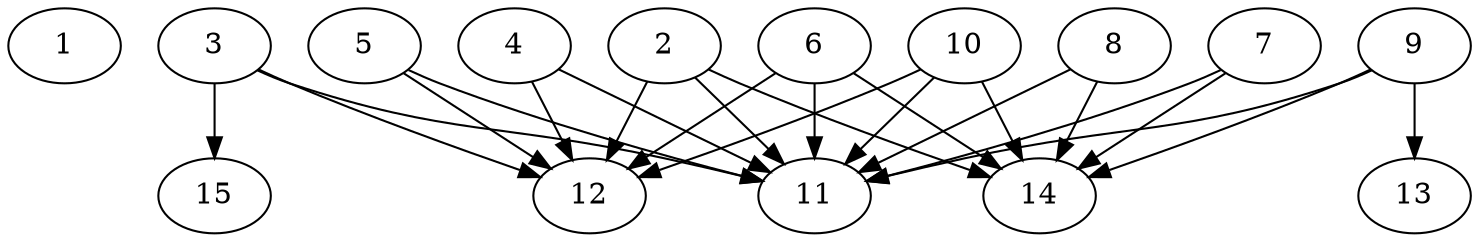 // DAG automatically generated by daggen at Thu Oct  3 13:59:26 2019
// ./daggen --dot -n 15 --ccr 0.5 --fat 0.9 --regular 0.5 --density 0.9 --mindata 5242880 --maxdata 52428800 
digraph G {
  1 [size="96190464", alpha="0.14", expect_size="48095232"] 
  2 [size="12519424", alpha="0.06", expect_size="6259712"] 
  2 -> 11 [size ="6259712"]
  2 -> 12 [size ="6259712"]
  2 -> 14 [size ="6259712"]
  3 [size="73840640", alpha="0.11", expect_size="36920320"] 
  3 -> 11 [size ="36920320"]
  3 -> 12 [size ="36920320"]
  3 -> 15 [size ="36920320"]
  4 [size="26152960", alpha="0.03", expect_size="13076480"] 
  4 -> 11 [size ="13076480"]
  4 -> 12 [size ="13076480"]
  5 [size="34721792", alpha="0.17", expect_size="17360896"] 
  5 -> 11 [size ="17360896"]
  5 -> 12 [size ="17360896"]
  6 [size="42989568", alpha="0.10", expect_size="21494784"] 
  6 -> 11 [size ="21494784"]
  6 -> 12 [size ="21494784"]
  6 -> 14 [size ="21494784"]
  7 [size="72015872", alpha="0.03", expect_size="36007936"] 
  7 -> 11 [size ="36007936"]
  7 -> 14 [size ="36007936"]
  8 [size="26241024", alpha="0.17", expect_size="13120512"] 
  8 -> 11 [size ="13120512"]
  8 -> 14 [size ="13120512"]
  9 [size="32497664", alpha="0.08", expect_size="16248832"] 
  9 -> 11 [size ="16248832"]
  9 -> 13 [size ="16248832"]
  9 -> 14 [size ="16248832"]
  10 [size="34580480", alpha="0.17", expect_size="17290240"] 
  10 -> 11 [size ="17290240"]
  10 -> 12 [size ="17290240"]
  10 -> 14 [size ="17290240"]
  11 [size="19544064", alpha="0.09", expect_size="9772032"] 
  12 [size="85721088", alpha="0.15", expect_size="42860544"] 
  13 [size="19406848", alpha="0.09", expect_size="9703424"] 
  14 [size="70791168", alpha="0.05", expect_size="35395584"] 
  15 [size="87103488", alpha="0.04", expect_size="43551744"] 
}
